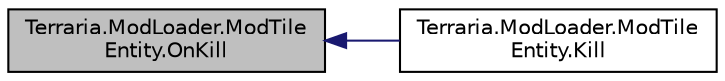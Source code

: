 digraph "Terraria.ModLoader.ModTileEntity.OnKill"
{
  edge [fontname="Helvetica",fontsize="10",labelfontname="Helvetica",labelfontsize="10"];
  node [fontname="Helvetica",fontsize="10",shape=record];
  rankdir="LR";
  Node32 [label="Terraria.ModLoader.ModTile\lEntity.OnKill",height=0.2,width=0.4,color="black", fillcolor="grey75", style="filled", fontcolor="black"];
  Node32 -> Node33 [dir="back",color="midnightblue",fontsize="10",style="solid",fontname="Helvetica"];
  Node33 [label="Terraria.ModLoader.ModTile\lEntity.Kill",height=0.2,width=0.4,color="black", fillcolor="white", style="filled",URL="$class_terraria_1_1_mod_loader_1_1_mod_tile_entity.html#aec3cee3a57bbd5c80de025bc6cabda96",tooltip="A helper method that removes this kind of tile entity from the given coordinates for you..."];
}
